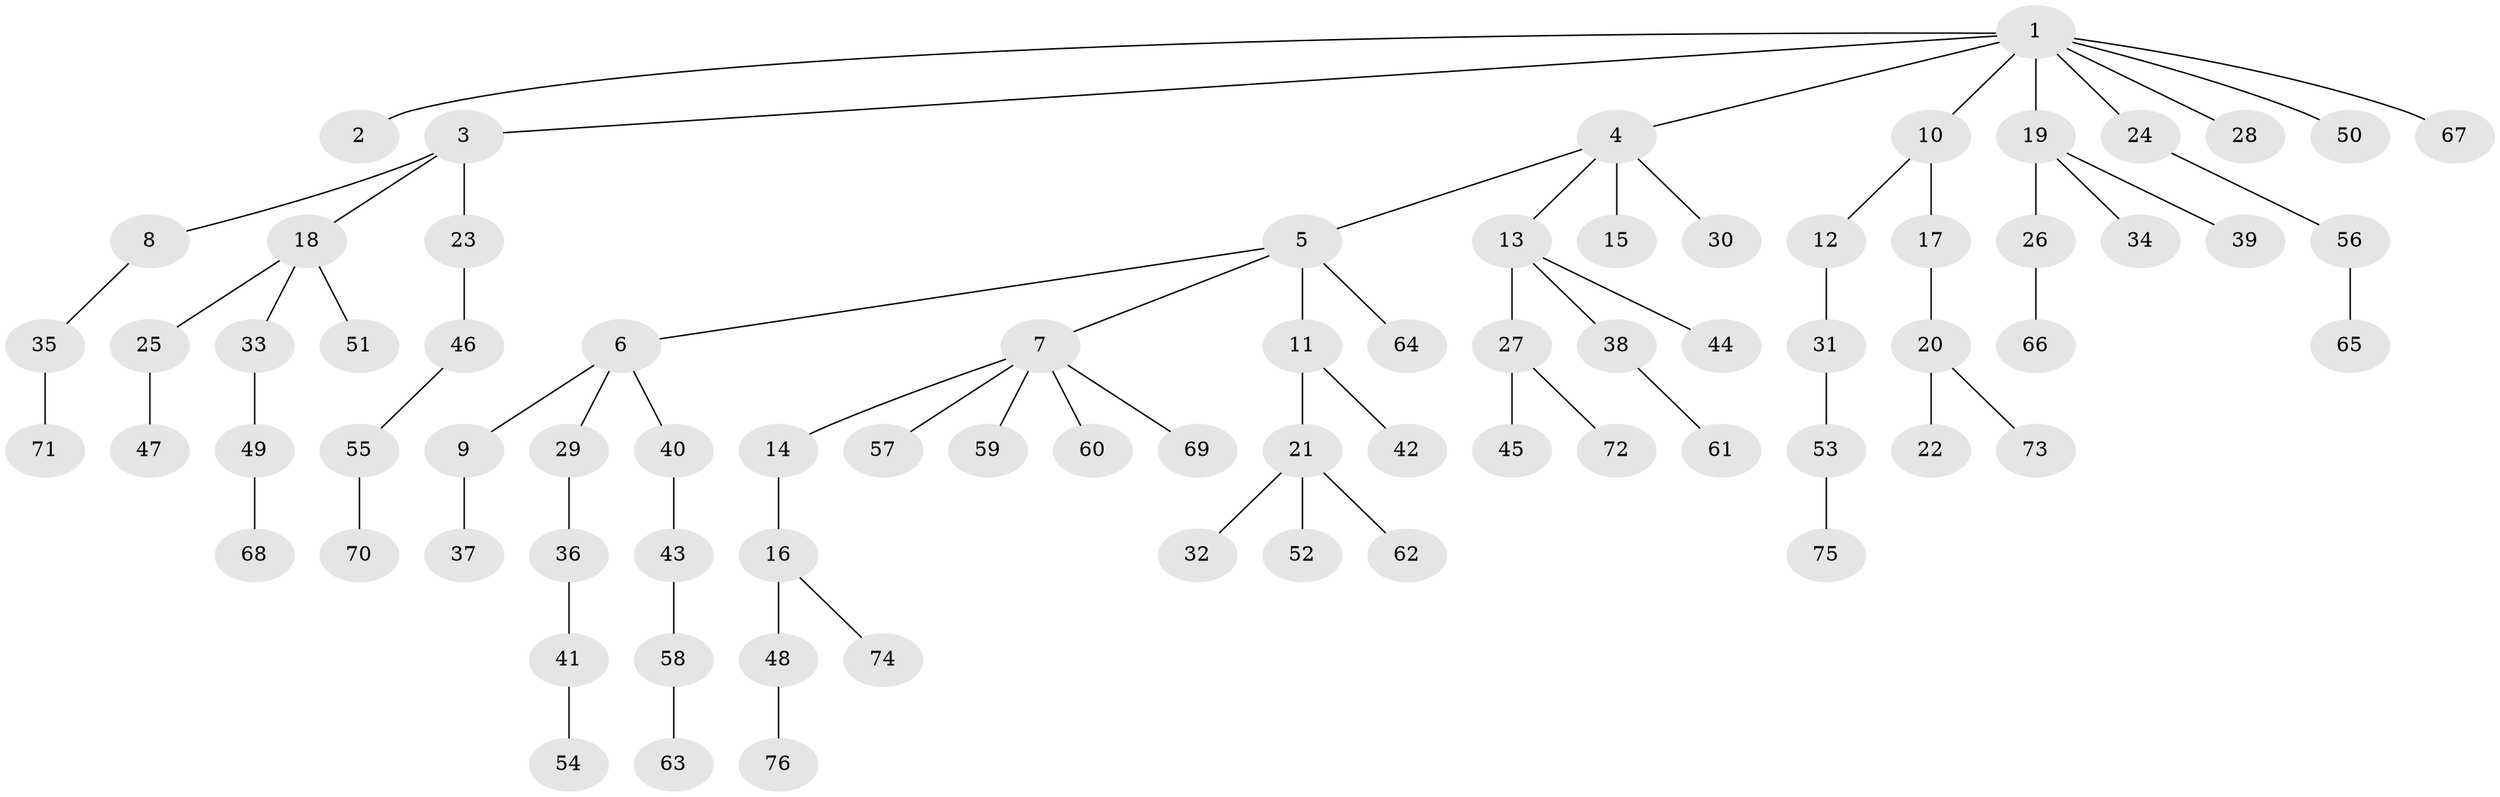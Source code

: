 // coarse degree distribution, {3: 0.10526315789473684, 2: 0.2894736842105263, 8: 0.02631578947368421, 1: 0.5, 4: 0.05263157894736842, 5: 0.02631578947368421}
// Generated by graph-tools (version 1.1) at 2025/37/03/04/25 23:37:28]
// undirected, 76 vertices, 75 edges
graph export_dot {
  node [color=gray90,style=filled];
  1;
  2;
  3;
  4;
  5;
  6;
  7;
  8;
  9;
  10;
  11;
  12;
  13;
  14;
  15;
  16;
  17;
  18;
  19;
  20;
  21;
  22;
  23;
  24;
  25;
  26;
  27;
  28;
  29;
  30;
  31;
  32;
  33;
  34;
  35;
  36;
  37;
  38;
  39;
  40;
  41;
  42;
  43;
  44;
  45;
  46;
  47;
  48;
  49;
  50;
  51;
  52;
  53;
  54;
  55;
  56;
  57;
  58;
  59;
  60;
  61;
  62;
  63;
  64;
  65;
  66;
  67;
  68;
  69;
  70;
  71;
  72;
  73;
  74;
  75;
  76;
  1 -- 2;
  1 -- 3;
  1 -- 4;
  1 -- 10;
  1 -- 19;
  1 -- 24;
  1 -- 28;
  1 -- 50;
  1 -- 67;
  3 -- 8;
  3 -- 18;
  3 -- 23;
  4 -- 5;
  4 -- 13;
  4 -- 15;
  4 -- 30;
  5 -- 6;
  5 -- 7;
  5 -- 11;
  5 -- 64;
  6 -- 9;
  6 -- 29;
  6 -- 40;
  7 -- 14;
  7 -- 57;
  7 -- 59;
  7 -- 60;
  7 -- 69;
  8 -- 35;
  9 -- 37;
  10 -- 12;
  10 -- 17;
  11 -- 21;
  11 -- 42;
  12 -- 31;
  13 -- 27;
  13 -- 38;
  13 -- 44;
  14 -- 16;
  16 -- 48;
  16 -- 74;
  17 -- 20;
  18 -- 25;
  18 -- 33;
  18 -- 51;
  19 -- 26;
  19 -- 34;
  19 -- 39;
  20 -- 22;
  20 -- 73;
  21 -- 32;
  21 -- 52;
  21 -- 62;
  23 -- 46;
  24 -- 56;
  25 -- 47;
  26 -- 66;
  27 -- 45;
  27 -- 72;
  29 -- 36;
  31 -- 53;
  33 -- 49;
  35 -- 71;
  36 -- 41;
  38 -- 61;
  40 -- 43;
  41 -- 54;
  43 -- 58;
  46 -- 55;
  48 -- 76;
  49 -- 68;
  53 -- 75;
  55 -- 70;
  56 -- 65;
  58 -- 63;
}

